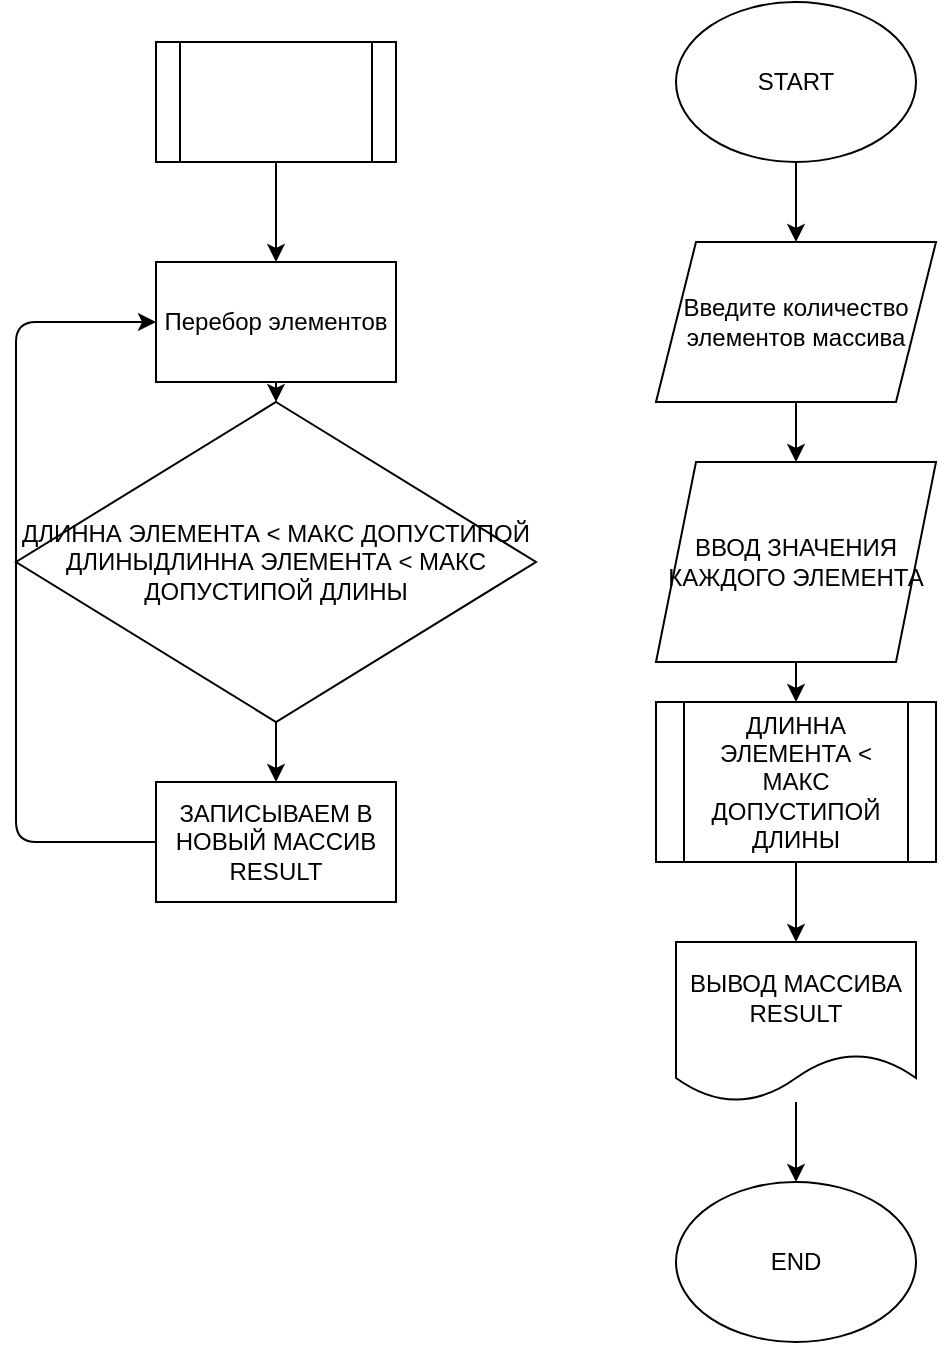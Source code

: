 <mxfile>
    <diagram id="QHVMrMVeXUiE3mi9gNTc" name="Page-1">
        <mxGraphModel dx="1787" dy="594" grid="1" gridSize="10" guides="1" tooltips="1" connect="1" arrows="1" fold="1" page="1" pageScale="1" pageWidth="827" pageHeight="1169" math="0" shadow="0">
            <root>
                <mxCell id="0"/>
                <mxCell id="1" parent="0"/>
                <mxCell id="6" style="edgeStyle=none;html=1;entryX=0.5;entryY=0;entryDx=0;entryDy=0;" parent="1" source="2" target="3" edge="1">
                    <mxGeometry relative="1" as="geometry"/>
                </mxCell>
                <mxCell id="2" value="START" style="ellipse;whiteSpace=wrap;html=1;" parent="1" vertex="1">
                    <mxGeometry x="320" y="20" width="120" height="80" as="geometry"/>
                </mxCell>
                <mxCell id="7" style="edgeStyle=none;html=1;entryX=0.5;entryY=0;entryDx=0;entryDy=0;" parent="1" source="3" target="4" edge="1">
                    <mxGeometry relative="1" as="geometry"/>
                </mxCell>
                <mxCell id="3" value="Введите количество элементов массива" style="shape=parallelogram;perimeter=parallelogramPerimeter;whiteSpace=wrap;html=1;fixedSize=1;" parent="1" vertex="1">
                    <mxGeometry x="310" y="140" width="140" height="80" as="geometry"/>
                </mxCell>
                <mxCell id="27" style="edgeStyle=none;html=1;entryX=0.5;entryY=0;entryDx=0;entryDy=0;" edge="1" parent="1" source="4" target="20">
                    <mxGeometry relative="1" as="geometry"/>
                </mxCell>
                <mxCell id="4" value="ВВОД ЗНАЧЕНИЯ КАЖДОГО ЭЛЕМЕНТА" style="shape=parallelogram;perimeter=parallelogramPerimeter;whiteSpace=wrap;html=1;fixedSize=1;" parent="1" vertex="1">
                    <mxGeometry x="310" y="250" width="140" height="100" as="geometry"/>
                </mxCell>
                <mxCell id="10" style="edgeStyle=none;html=1;" parent="1" edge="1">
                    <mxGeometry relative="1" as="geometry">
                        <mxPoint x="120" y="150.0" as="targetPoint"/>
                        <mxPoint x="120" y="100" as="sourcePoint"/>
                    </mxGeometry>
                </mxCell>
                <mxCell id="13" style="edgeStyle=none;html=1;" parent="1" source="12" target="14" edge="1">
                    <mxGeometry relative="1" as="geometry">
                        <mxPoint x="120" y="270" as="targetPoint"/>
                    </mxGeometry>
                </mxCell>
                <mxCell id="12" value="Перебор элементов" style="rounded=0;whiteSpace=wrap;html=1;" parent="1" vertex="1">
                    <mxGeometry x="60" y="150" width="120" height="60" as="geometry"/>
                </mxCell>
                <mxCell id="16" style="edgeStyle=none;html=1;" parent="1" source="14" edge="1">
                    <mxGeometry relative="1" as="geometry">
                        <mxPoint x="120" y="410" as="targetPoint"/>
                    </mxGeometry>
                </mxCell>
                <mxCell id="14" value="ДЛИННА ЭЛЕМЕНТА &amp;lt; МАКС ДОПУСТИПОЙ ДЛИНЫДЛИННА ЭЛЕМЕНТА &amp;lt; МАКС ДОПУСТИПОЙ ДЛИНЫ" style="rhombus;whiteSpace=wrap;html=1;" parent="1" vertex="1">
                    <mxGeometry x="-10" y="220" width="260" height="160" as="geometry"/>
                </mxCell>
                <mxCell id="19" style="edgeStyle=none;html=1;entryX=0;entryY=0.5;entryDx=0;entryDy=0;" parent="1" source="17" target="12" edge="1">
                    <mxGeometry relative="1" as="geometry">
                        <mxPoint x="-10" y="441.667" as="targetPoint"/>
                        <Array as="points">
                            <mxPoint x="-10" y="440"/>
                            <mxPoint x="-10" y="180"/>
                        </Array>
                    </mxGeometry>
                </mxCell>
                <mxCell id="17" value="ЗАПИСЫВАЕМ В НОВЫЙ МАССИВ RESULT" style="rounded=0;whiteSpace=wrap;html=1;" parent="1" vertex="1">
                    <mxGeometry x="60" y="410" width="120" height="60" as="geometry"/>
                </mxCell>
                <mxCell id="22" style="edgeStyle=none;html=1;" parent="1" source="20" target="23" edge="1">
                    <mxGeometry relative="1" as="geometry">
                        <mxPoint x="380" y="490" as="targetPoint"/>
                    </mxGeometry>
                </mxCell>
                <mxCell id="20" value="ДЛИННА ЭЛЕМЕНТА &amp;lt; МАКС ДОПУСТИПОЙ ДЛИНЫ" style="shape=process;whiteSpace=wrap;html=1;backgroundOutline=1;" parent="1" vertex="1">
                    <mxGeometry x="310" y="370" width="140" height="80" as="geometry"/>
                </mxCell>
                <mxCell id="21" value="" style="shape=process;whiteSpace=wrap;html=1;backgroundOutline=1;" parent="1" vertex="1">
                    <mxGeometry x="60" y="40" width="120" height="60" as="geometry"/>
                </mxCell>
                <mxCell id="25" style="edgeStyle=none;html=1;" parent="1" source="23" target="24" edge="1">
                    <mxGeometry relative="1" as="geometry"/>
                </mxCell>
                <mxCell id="23" value="ВЫВОД МАССИВА RESULT" style="shape=document;whiteSpace=wrap;html=1;boundedLbl=1;" parent="1" vertex="1">
                    <mxGeometry x="320" y="490" width="120" height="80" as="geometry"/>
                </mxCell>
                <mxCell id="24" value="END" style="ellipse;whiteSpace=wrap;html=1;" parent="1" vertex="1">
                    <mxGeometry x="320" y="610" width="120" height="80" as="geometry"/>
                </mxCell>
            </root>
        </mxGraphModel>
    </diagram>
</mxfile>